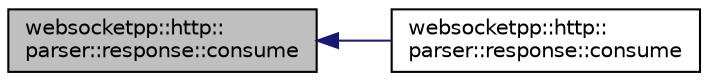 digraph "websocketpp::http::parser::response::consume"
{
  edge [fontname="Helvetica",fontsize="10",labelfontname="Helvetica",labelfontsize="10"];
  node [fontname="Helvetica",fontsize="10",shape=record];
  rankdir="LR";
  Node5 [label="websocketpp::http::\lparser::response::consume",height=0.2,width=0.4,color="black", fillcolor="grey75", style="filled", fontcolor="black"];
  Node5 -> Node6 [dir="back",color="midnightblue",fontsize="10",style="solid"];
  Node6 [label="websocketpp::http::\lparser::response::consume",height=0.2,width=0.4,color="black", fillcolor="white", style="filled",URL="$classwebsocketpp_1_1http_1_1parser_1_1response.html#a5b274a9e5766e679f0939a7e1ecbad56",tooltip="Process bytes in the input buffer (istream version) "];
}

